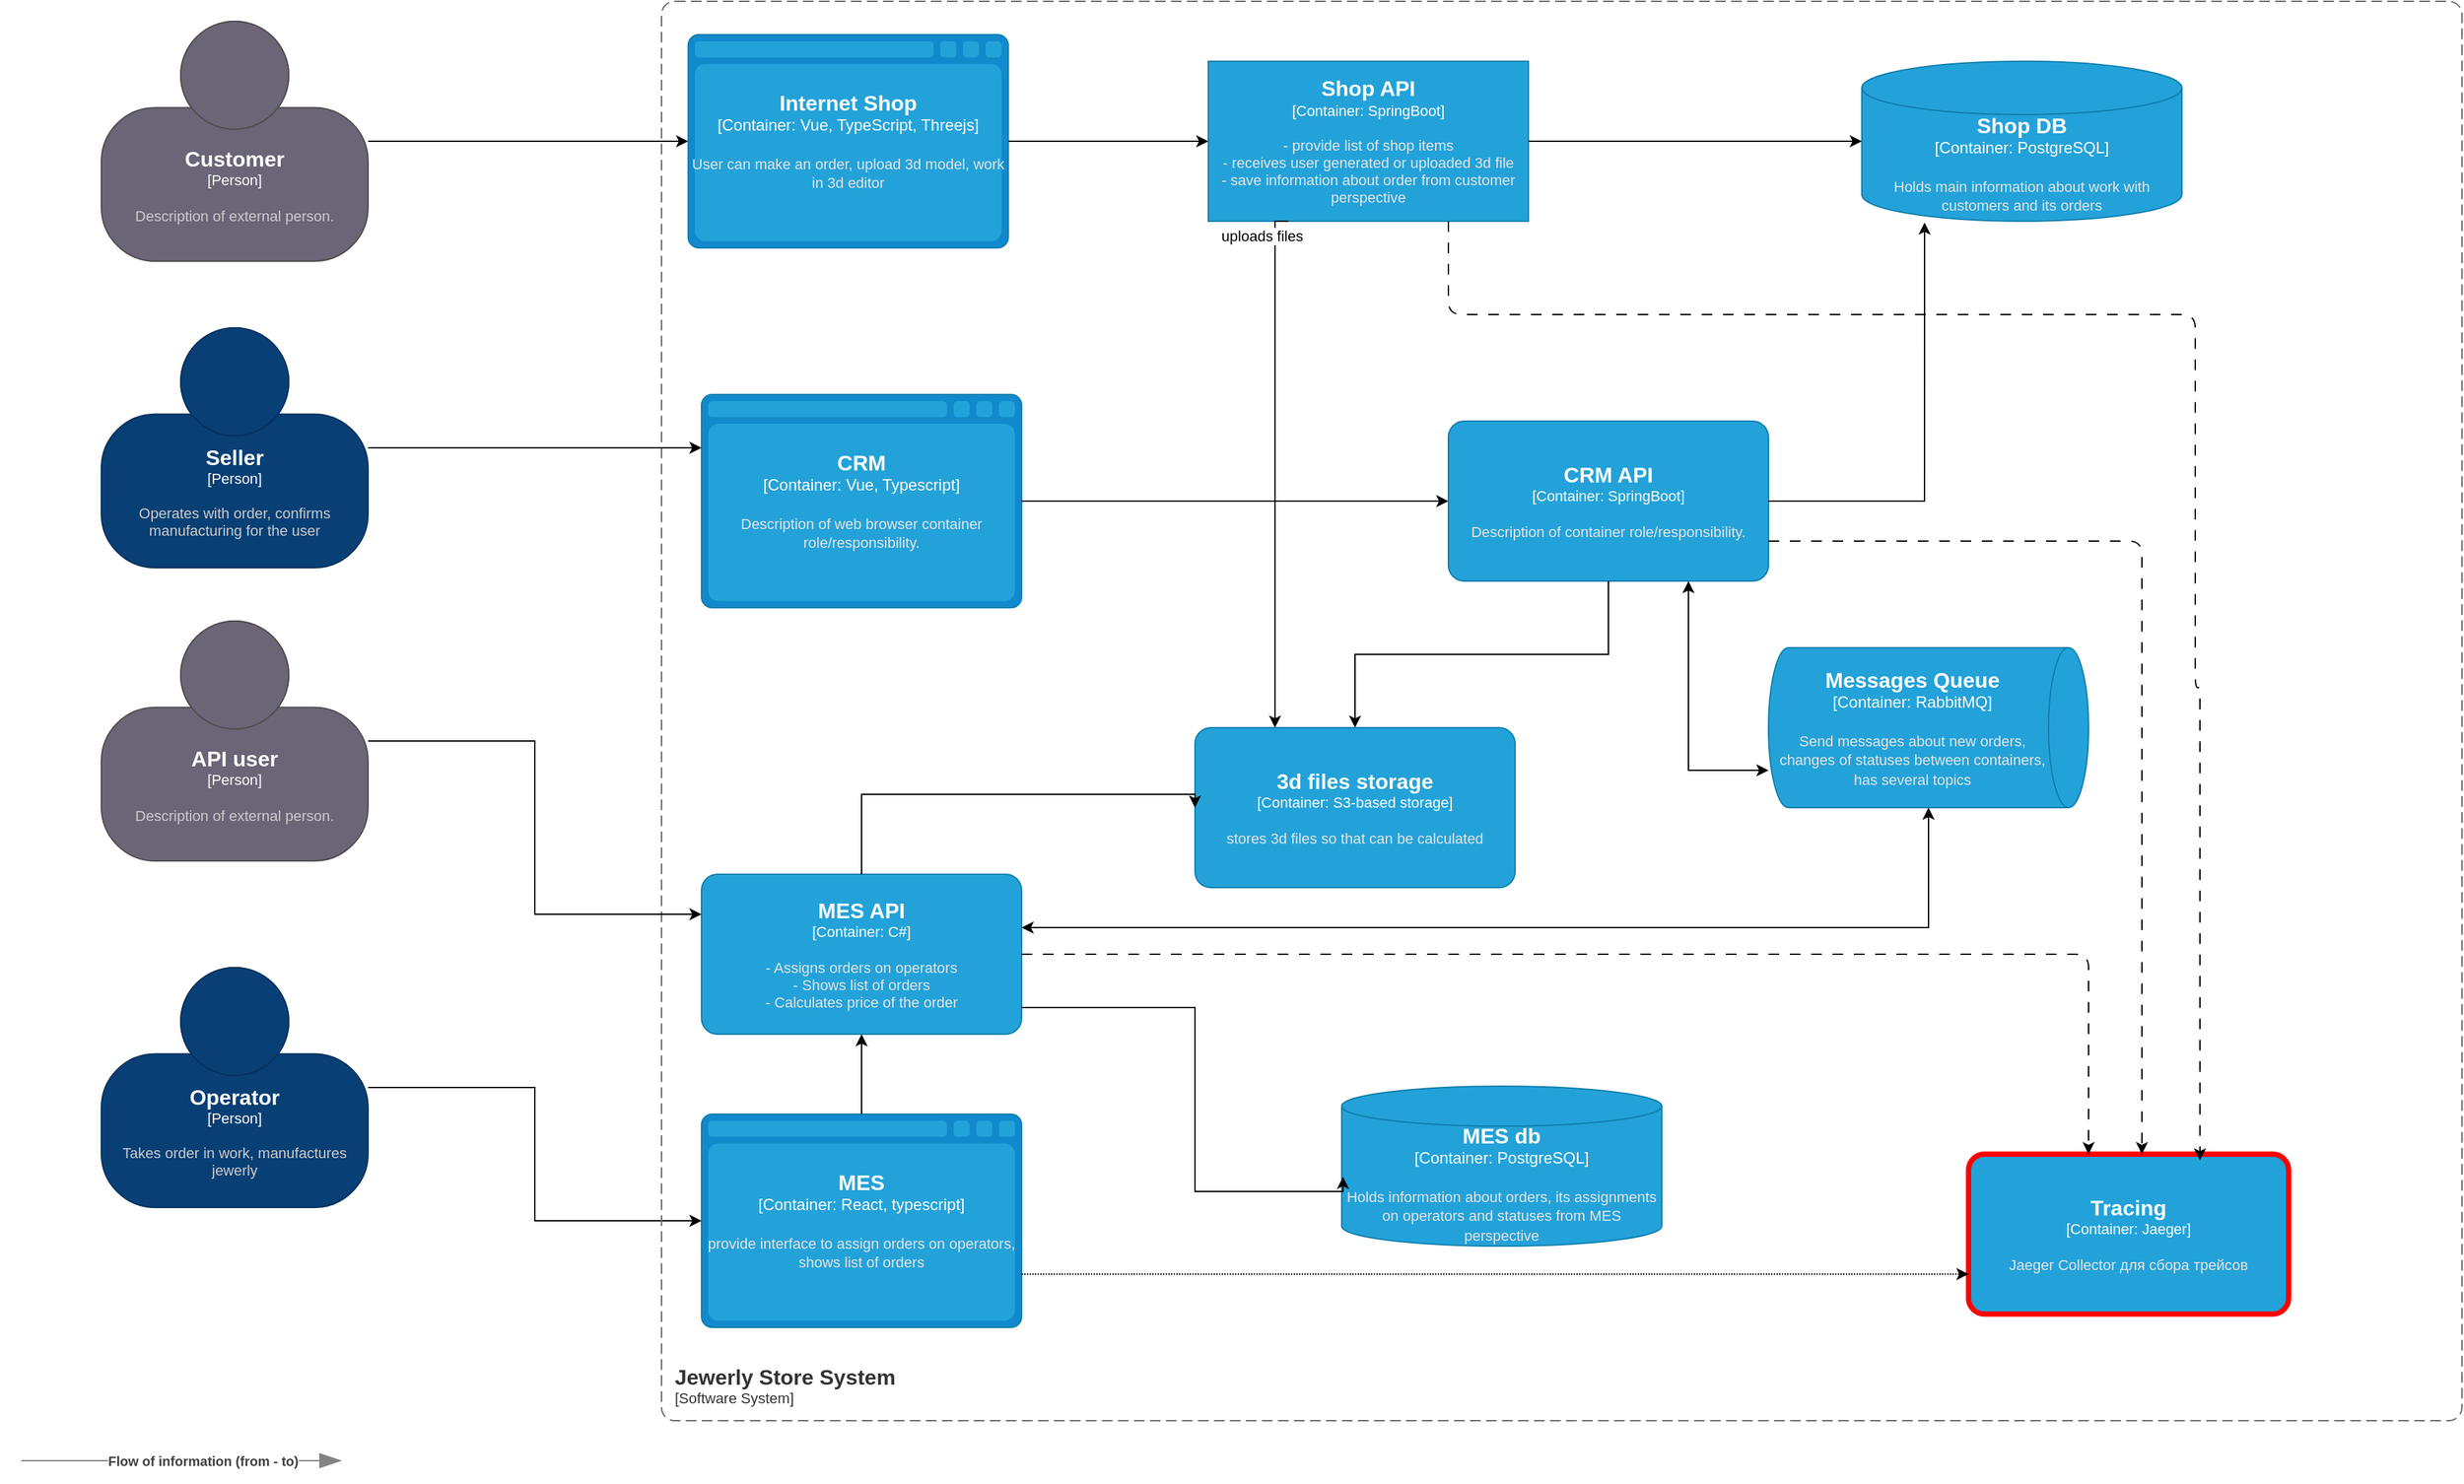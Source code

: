 <mxfile>
    <diagram name="Page-1" id="q5gKrhV2WKv8pvfnoQvh">
        <mxGraphModel dx="1355" dy="1180" grid="1" gridSize="10" guides="1" tooltips="1" connect="1" arrows="1" fold="1" page="1" pageScale="1" pageWidth="827" pageHeight="1169" math="0" shadow="0">
            <root>
                <mxCell id="0"/>
                <mxCell id="1" parent="0"/>
                <object placeholders="1" c4Name="MES API" c4Type="Container" c4Technology="C#" c4Description="- Assigns orders on operators&#xa;- Shows list of orders&#xa;- Calculates price of the order" label="&lt;font style=&quot;font-size: 16px&quot;&gt;&lt;b&gt;%c4Name%&lt;/b&gt;&lt;/font&gt;&lt;div&gt;[%c4Type%: %c4Technology%]&lt;/div&gt;&lt;br&gt;&lt;div&gt;&lt;font style=&quot;font-size: 11px&quot;&gt;&lt;font color=&quot;#E6E6E6&quot;&gt;%c4Description%&lt;/font&gt;&lt;/div&gt;" id="6bDfexBDMjg7O7AECw8N-1">
                    <mxCell style="rounded=1;whiteSpace=wrap;html=1;fontSize=11;labelBackgroundColor=none;fillColor=#23A2D9;fontColor=#ffffff;align=center;arcSize=10;strokeColor=#0E7DAD;metaEdit=1;resizable=0;points=[[0.25,0,0],[0.5,0,0],[0.75,0,0],[1,0.25,0],[1,0.5,0],[1,0.75,0],[0.75,1,0],[0.5,1,0],[0.25,1,0],[0,0.75,0],[0,0.5,0],[0,0.25,0]];" parent="1" vertex="1">
                        <mxGeometry x="530" y="890" width="240" height="120" as="geometry"/>
                    </mxCell>
                </object>
                <object placeholders="1" c4Name="Messages Queue" c4Type="Container" c4Technology="RabbitMQ" c4Description="Send messages about new orders, changes of statuses between containers, has several topics" label="&lt;font style=&quot;font-size: 16px&quot;&gt;&lt;b&gt;%c4Name%&lt;/b&gt;&lt;/font&gt;&lt;div&gt;[%c4Type%:&amp;nbsp;%c4Technology%]&lt;/div&gt;&lt;br&gt;&lt;div&gt;&lt;font style=&quot;font-size: 11px&quot;&gt;&lt;font color=&quot;#E6E6E6&quot;&gt;%c4Description%&lt;/font&gt;&lt;/div&gt;" id="6bDfexBDMjg7O7AECw8N-2">
                    <mxCell style="shape=cylinder3;size=15;direction=south;whiteSpace=wrap;html=1;boundedLbl=1;rounded=0;labelBackgroundColor=none;fillColor=#23A2D9;fontSize=12;fontColor=#ffffff;align=center;strokeColor=#0E7DAD;metaEdit=1;points=[[0.5,0,0],[1,0.25,0],[1,0.5,0],[1,0.75,0],[0.5,1,0],[0,0.75,0],[0,0.5,0],[0,0.25,0]];resizable=0;" parent="1" vertex="1">
                        <mxGeometry x="1330" y="720" width="240" height="120" as="geometry"/>
                    </mxCell>
                </object>
                <object placeholders="1" c4Name="Internet Shop" c4Type="Container" c4Technology="Vue, TypeScript, Threejs" c4Description="User can make an order, upload 3d model, work in 3d editor" label="&lt;font style=&quot;font-size: 16px&quot;&gt;&lt;b&gt;%c4Name%&lt;/b&gt;&lt;/font&gt;&lt;div&gt;[%c4Type%:&amp;nbsp;%c4Technology%]&lt;/div&gt;&lt;br&gt;&lt;div&gt;&lt;font style=&quot;font-size: 11px&quot;&gt;&lt;font color=&quot;#E6E6E6&quot;&gt;%c4Description%&lt;/font&gt;&lt;/div&gt;" id="6bDfexBDMjg7O7AECw8N-3">
                    <mxCell style="shape=mxgraph.c4.webBrowserContainer2;whiteSpace=wrap;html=1;boundedLbl=1;rounded=0;labelBackgroundColor=none;strokeColor=#118ACD;fillColor=#23A2D9;strokeColor=#118ACD;strokeColor2=#0E7DAD;fontSize=12;fontColor=#ffffff;align=center;metaEdit=1;points=[[0.5,0,0],[1,0.25,0],[1,0.5,0],[1,0.75,0],[0.5,1,0],[0,0.75,0],[0,0.5,0],[0,0.25,0]];resizable=0;" parent="1" vertex="1">
                        <mxGeometry x="520" y="260" width="240" height="160" as="geometry"/>
                    </mxCell>
                </object>
                <object placeholders="1" c4Name="MES" c4Type="Container" c4Technology="React, typescript" c4Description="provide interface to assign orders on operators, shows list of orders" label="&lt;font style=&quot;font-size: 16px&quot;&gt;&lt;b&gt;%c4Name%&lt;/b&gt;&lt;/font&gt;&lt;div&gt;[%c4Type%:&amp;nbsp;%c4Technology%]&lt;/div&gt;&lt;br&gt;&lt;div&gt;&lt;font style=&quot;font-size: 11px&quot;&gt;&lt;font color=&quot;#E6E6E6&quot;&gt;%c4Description%&lt;/font&gt;&lt;/div&gt;" id="6bDfexBDMjg7O7AECw8N-4">
                    <mxCell style="shape=mxgraph.c4.webBrowserContainer2;whiteSpace=wrap;html=1;boundedLbl=1;rounded=0;labelBackgroundColor=none;strokeColor=#118ACD;fillColor=#23A2D9;strokeColor=#118ACD;strokeColor2=#0E7DAD;fontSize=12;fontColor=#ffffff;align=center;metaEdit=1;points=[[0.5,0,0],[1,0.25,0],[1,0.5,0],[1,0.75,0],[0.5,1,0],[0,0.75,0],[0,0.5,0],[0,0.25,0]];resizable=0;" parent="1" vertex="1">
                        <mxGeometry x="530" y="1070" width="240" height="160" as="geometry"/>
                    </mxCell>
                </object>
                <mxCell id="6bDfexBDMjg7O7AECw8N-20" style="edgeStyle=orthogonalEdgeStyle;rounded=0;orthogonalLoop=1;jettySize=auto;html=1;" parent="1" source="6bDfexBDMjg7O7AECw8N-5" target="6bDfexBDMjg7O7AECw8N-4" edge="1">
                    <mxGeometry relative="1" as="geometry"/>
                </mxCell>
                <object placeholders="1" c4Name="Operator" c4Type="Person" c4Description="Takes order in work, manufactures jewerly " label="&lt;font style=&quot;font-size: 16px&quot;&gt;&lt;b&gt;%c4Name%&lt;/b&gt;&lt;/font&gt;&lt;div&gt;[%c4Type%]&lt;/div&gt;&lt;br&gt;&lt;div&gt;&lt;font style=&quot;font-size: 11px&quot;&gt;&lt;font color=&quot;#cccccc&quot;&gt;%c4Description%&lt;/font&gt;&lt;/div&gt;" id="6bDfexBDMjg7O7AECw8N-5">
                    <mxCell style="html=1;fontSize=11;dashed=0;whiteSpace=wrap;fillColor=#083F75;strokeColor=#06315C;fontColor=#ffffff;shape=mxgraph.c4.person2;align=center;metaEdit=1;points=[[0.5,0,0],[1,0.5,0],[1,0.75,0],[0.75,1,0],[0.5,1,0],[0.25,1,0],[0,0.75,0],[0,0.5,0]];resizable=0;" parent="1" vertex="1">
                        <mxGeometry x="80" y="960" width="200" height="180" as="geometry"/>
                    </mxCell>
                </object>
                <object placeholders="1" c4Name="Customer" c4Type="Person" c4Description="Description of external person." label="&lt;font style=&quot;font-size: 16px&quot;&gt;&lt;b&gt;%c4Name%&lt;/b&gt;&lt;/font&gt;&lt;div&gt;[%c4Type%]&lt;/div&gt;&lt;br&gt;&lt;div&gt;&lt;font style=&quot;font-size: 11px&quot;&gt;&lt;font color=&quot;#cccccc&quot;&gt;%c4Description%&lt;/font&gt;&lt;/div&gt;" id="6bDfexBDMjg7O7AECw8N-6">
                    <mxCell style="html=1;fontSize=11;dashed=0;whiteSpace=wrap;fillColor=#6C6477;strokeColor=#4D4D4D;fontColor=#ffffff;shape=mxgraph.c4.person2;align=center;metaEdit=1;points=[[0.5,0,0],[1,0.5,0],[1,0.75,0],[0.75,1,0],[0.5,1,0],[0.25,1,0],[0,0.75,0],[0,0.5,0]];resizable=0;" parent="1" vertex="1">
                        <mxGeometry x="80" y="250" width="200" height="180" as="geometry"/>
                    </mxCell>
                </object>
                <object placeholders="1" c4Name="API user" c4Type="Person" c4Description="Description of external person." label="&lt;font style=&quot;font-size: 16px&quot;&gt;&lt;b&gt;%c4Name%&lt;/b&gt;&lt;/font&gt;&lt;div&gt;[%c4Type%]&lt;/div&gt;&lt;br&gt;&lt;div&gt;&lt;font style=&quot;font-size: 11px&quot;&gt;&lt;font color=&quot;#cccccc&quot;&gt;%c4Description%&lt;/font&gt;&lt;/div&gt;" id="6bDfexBDMjg7O7AECw8N-7">
                    <mxCell style="html=1;fontSize=11;dashed=0;whiteSpace=wrap;fillColor=#6C6477;strokeColor=#4D4D4D;fontColor=#ffffff;shape=mxgraph.c4.person2;align=center;metaEdit=1;points=[[0.5,0,0],[1,0.5,0],[1,0.75,0],[0.75,1,0],[0.5,1,0],[0.25,1,0],[0,0.75,0],[0,0.5,0]];resizable=0;" parent="1" vertex="1">
                        <mxGeometry x="80" y="700" width="200" height="180" as="geometry"/>
                    </mxCell>
                </object>
                <object placeholders="1" c4Name="Shop API" c4Type="Container" c4Technology="SpringBoot" c4Description="- provide list of shop items&#xa;- receives user generated or uploaded 3d file&#xa;- save information about order from customer perspective&#xa;" label="&lt;font style=&quot;font-size: 16px&quot;&gt;&lt;b&gt;%c4Name%&lt;/b&gt;&lt;/font&gt;&lt;div&gt;[%c4Type%: %c4Technology%]&lt;/div&gt;&lt;br&gt;&lt;div&gt;&lt;font style=&quot;font-size: 11px&quot;&gt;&lt;font color=&quot;#E6E6E6&quot;&gt;%c4Description%&lt;/font&gt;&lt;/div&gt;" id="6bDfexBDMjg7O7AECw8N-8">
                    <mxCell style="rounded=1;whiteSpace=wrap;html=1;fontSize=11;labelBackgroundColor=none;fillColor=#23A2D9;fontColor=#ffffff;align=center;arcSize=0;strokeColor=#0E7DAD;metaEdit=1;resizable=0;points=[[0.25,0,0],[0.5,0,0],[0.75,0,0],[1,0.25,0],[1,0.5,0],[1,0.75,0],[0.75,1,0],[0.5,1,0],[0.25,1,0],[0,0.75,0],[0,0.5,0],[0,0.25,0]];" parent="1" vertex="1">
                        <mxGeometry x="910" y="280" width="240" height="120" as="geometry"/>
                    </mxCell>
                </object>
                <object placeholders="1" c4Name="CRM" c4Type="Container" c4Technology="Vue, Typescript" c4Description="Description of web browser container role/responsibility." label="&lt;font style=&quot;font-size: 16px&quot;&gt;&lt;b&gt;%c4Name%&lt;/b&gt;&lt;/font&gt;&lt;div&gt;[%c4Type%:&amp;nbsp;%c4Technology%]&lt;/div&gt;&lt;br&gt;&lt;div&gt;&lt;font style=&quot;font-size: 11px&quot;&gt;&lt;font color=&quot;#E6E6E6&quot;&gt;%c4Description%&lt;/font&gt;&lt;/div&gt;" id="6bDfexBDMjg7O7AECw8N-9">
                    <mxCell style="shape=mxgraph.c4.webBrowserContainer2;whiteSpace=wrap;html=1;boundedLbl=1;rounded=0;labelBackgroundColor=none;strokeColor=#118ACD;fillColor=#23A2D9;strokeColor=#118ACD;strokeColor2=#0E7DAD;fontSize=12;fontColor=#ffffff;align=center;metaEdit=1;points=[[0.5,0,0],[1,0.25,0],[1,0.5,0],[1,0.75,0],[0.5,1,0],[0,0.75,0],[0,0.5,0],[0,0.25,0]];resizable=0;" parent="1" vertex="1">
                        <mxGeometry x="530" y="530" width="240" height="160" as="geometry"/>
                    </mxCell>
                </object>
                <object placeholders="1" c4Name="CRM API" c4Type="Container" c4Technology="SpringBoot" c4Description="Description of container role/responsibility." label="&lt;font style=&quot;font-size: 16px&quot;&gt;&lt;b&gt;%c4Name%&lt;/b&gt;&lt;/font&gt;&lt;div&gt;[%c4Type%: %c4Technology%]&lt;/div&gt;&lt;br&gt;&lt;div&gt;&lt;font style=&quot;font-size: 11px&quot;&gt;&lt;font color=&quot;#E6E6E6&quot;&gt;%c4Description%&lt;/font&gt;&lt;/div&gt;" id="6bDfexBDMjg7O7AECw8N-10">
                    <mxCell style="rounded=1;whiteSpace=wrap;html=1;fontSize=11;labelBackgroundColor=none;fillColor=#23A2D9;fontColor=#ffffff;align=center;arcSize=10;strokeColor=#0E7DAD;metaEdit=1;resizable=0;points=[[0.25,0,0],[0.5,0,0],[0.75,0,0],[1,0.25,0],[1,0.5,0],[1,0.75,0],[0.75,1,0],[0.5,1,0],[0.25,1,0],[0,0.75,0],[0,0.5,0],[0,0.25,0]];" parent="1" vertex="1">
                        <mxGeometry x="1090" y="550" width="240" height="120" as="geometry"/>
                    </mxCell>
                </object>
                <object placeholders="1" c4Name="Shop DB" c4Type="Container" c4Technology="PostgreSQL" c4Description="Holds main information about work with customers and its orders&#xa;" label="&lt;font style=&quot;font-size: 16px&quot;&gt;&lt;b&gt;%c4Name%&lt;/b&gt;&lt;/font&gt;&lt;div&gt;[%c4Type%:&amp;nbsp;%c4Technology%]&lt;/div&gt;&lt;br&gt;&lt;div&gt;&lt;font style=&quot;font-size: 11px&quot;&gt;&lt;font color=&quot;#E6E6E6&quot;&gt;%c4Description%&lt;/font&gt;&lt;/div&gt;" id="6bDfexBDMjg7O7AECw8N-11">
                    <mxCell style="shape=cylinder3;size=20;whiteSpace=wrap;html=1;boundedLbl=1;rounded=0;labelBackgroundColor=none;fillColor=#23A2D9;fontSize=12;fontColor=#ffffff;align=center;strokeColor=#0E7DAD;metaEdit=1;points=[[0.5,0,0],[1,0.25,0],[1,0.5,0],[1,0.75,0],[0.5,1,0],[0,0.75,0],[0,0.5,0],[0,0.25,0]];resizable=0;" parent="1" vertex="1">
                        <mxGeometry x="1400" y="280" width="240" height="120" as="geometry"/>
                    </mxCell>
                </object>
                <mxCell id="6bDfexBDMjg7O7AECw8N-12" style="edgeStyle=orthogonalEdgeStyle;rounded=0;orthogonalLoop=1;jettySize=auto;html=1;entryX=0.196;entryY=1.008;entryDx=0;entryDy=0;entryPerimeter=0;" parent="1" source="6bDfexBDMjg7O7AECw8N-10" target="6bDfexBDMjg7O7AECw8N-11" edge="1">
                    <mxGeometry relative="1" as="geometry"/>
                </mxCell>
                <mxCell id="6bDfexBDMjg7O7AECw8N-13" style="edgeStyle=orthogonalEdgeStyle;rounded=0;orthogonalLoop=1;jettySize=auto;html=1;entryX=0;entryY=0.5;entryDx=0;entryDy=0;entryPerimeter=0;" parent="1" source="6bDfexBDMjg7O7AECw8N-8" target="6bDfexBDMjg7O7AECw8N-11" edge="1">
                    <mxGeometry relative="1" as="geometry"/>
                </mxCell>
                <mxCell id="6bDfexBDMjg7O7AECw8N-14" style="edgeStyle=orthogonalEdgeStyle;rounded=0;orthogonalLoop=1;jettySize=auto;html=1;entryX=0;entryY=0.5;entryDx=0;entryDy=0;entryPerimeter=0;" parent="1" source="6bDfexBDMjg7O7AECw8N-3" target="6bDfexBDMjg7O7AECw8N-8" edge="1">
                    <mxGeometry relative="1" as="geometry"/>
                </mxCell>
                <mxCell id="6bDfexBDMjg7O7AECw8N-16" style="edgeStyle=orthogonalEdgeStyle;rounded=0;orthogonalLoop=1;jettySize=auto;html=1;entryX=0.767;entryY=1;entryDx=0;entryDy=0;entryPerimeter=0;exitX=0.75;exitY=1;exitDx=0;exitDy=0;exitPerimeter=0;startArrow=classic;startFill=1;" parent="1" source="6bDfexBDMjg7O7AECw8N-10" target="6bDfexBDMjg7O7AECw8N-2" edge="1">
                    <mxGeometry relative="1" as="geometry"/>
                </mxCell>
                <mxCell id="6bDfexBDMjg7O7AECw8N-17" style="edgeStyle=orthogonalEdgeStyle;rounded=0;orthogonalLoop=1;jettySize=auto;html=1;entryX=1;entryY=0.5;entryDx=0;entryDy=0;entryPerimeter=0;startArrow=classic;startFill=1;" parent="1" source="6bDfexBDMjg7O7AECw8N-1" target="6bDfexBDMjg7O7AECw8N-2" edge="1">
                    <mxGeometry relative="1" as="geometry">
                        <Array as="points">
                            <mxPoint x="1450" y="930"/>
                        </Array>
                    </mxGeometry>
                </mxCell>
                <mxCell id="6bDfexBDMjg7O7AECw8N-18" style="edgeStyle=orthogonalEdgeStyle;rounded=0;orthogonalLoop=1;jettySize=auto;html=1;entryX=0.5;entryY=1;entryDx=0;entryDy=0;entryPerimeter=0;" parent="1" source="6bDfexBDMjg7O7AECw8N-4" target="6bDfexBDMjg7O7AECw8N-1" edge="1">
                    <mxGeometry relative="1" as="geometry"/>
                </mxCell>
                <object placeholders="1" c4Name="Jewerly Store System" c4Type="SystemScopeBoundary" c4Application="Software System" label="&lt;font style=&quot;font-size: 16px&quot;&gt;&lt;b&gt;&lt;div style=&quot;text-align: left&quot;&gt;%c4Name%&lt;/div&gt;&lt;/b&gt;&lt;/font&gt;&lt;div style=&quot;text-align: left&quot;&gt;[%c4Application%]&lt;/div&gt;" id="6bDfexBDMjg7O7AECw8N-19">
                    <mxCell style="rounded=1;fontSize=11;whiteSpace=wrap;html=1;dashed=1;arcSize=20;fillColor=none;strokeColor=#666666;fontColor=#333333;labelBackgroundColor=none;align=left;verticalAlign=bottom;labelBorderColor=none;spacingTop=0;spacing=10;dashPattern=8 4;metaEdit=1;rotatable=0;perimeter=rectanglePerimeter;noLabel=0;labelPadding=0;allowArrows=0;connectable=0;expand=0;recursiveResize=0;editable=1;pointerEvents=0;absoluteArcSize=1;points=[[0.25,0,0],[0.5,0,0],[0.75,0,0],[1,0.25,0],[1,0.5,0],[1,0.75,0],[0.75,1,0],[0.5,1,0],[0.25,1,0],[0,0.75,0],[0,0.5,0],[0,0.25,0]];" parent="1" vertex="1">
                        <mxGeometry x="500" y="235" width="1350" height="1065" as="geometry"/>
                    </mxCell>
                </object>
                <mxCell id="6bDfexBDMjg7O7AECw8N-21" style="edgeStyle=orthogonalEdgeStyle;rounded=0;orthogonalLoop=1;jettySize=auto;html=1;entryX=0;entryY=0.25;entryDx=0;entryDy=0;entryPerimeter=0;" parent="1" source="6bDfexBDMjg7O7AECw8N-7" target="6bDfexBDMjg7O7AECw8N-1" edge="1">
                    <mxGeometry relative="1" as="geometry"/>
                </mxCell>
                <mxCell id="6bDfexBDMjg7O7AECw8N-22" style="edgeStyle=orthogonalEdgeStyle;rounded=0;orthogonalLoop=1;jettySize=auto;html=1;entryX=0;entryY=0.5;entryDx=0;entryDy=0;entryPerimeter=0;" parent="1" source="6bDfexBDMjg7O7AECw8N-9" target="6bDfexBDMjg7O7AECw8N-10" edge="1">
                    <mxGeometry relative="1" as="geometry"/>
                </mxCell>
                <mxCell id="6bDfexBDMjg7O7AECw8N-23" style="edgeStyle=orthogonalEdgeStyle;rounded=0;orthogonalLoop=1;jettySize=auto;html=1;entryX=0;entryY=0.5;entryDx=0;entryDy=0;entryPerimeter=0;" parent="1" source="6bDfexBDMjg7O7AECw8N-6" target="6bDfexBDMjg7O7AECw8N-3" edge="1">
                    <mxGeometry relative="1" as="geometry"/>
                </mxCell>
                <mxCell id="6bDfexBDMjg7O7AECw8N-29" value="" style="edgeStyle=orthogonalEdgeStyle;rounded=0;orthogonalLoop=1;jettySize=auto;html=1;startArrow=classic;startFill=1;endArrow=none;endFill=0;" parent="1" source="6bDfexBDMjg7O7AECw8N-25" target="6bDfexBDMjg7O7AECw8N-10" edge="1">
                    <mxGeometry relative="1" as="geometry"/>
                </mxCell>
                <object placeholders="1" c4Name="3d files storage" c4Type="Container" c4Technology="S3-based storage" c4Description="stores 3d files so that can be calculated" label="&lt;font style=&quot;font-size: 16px&quot;&gt;&lt;b&gt;%c4Name%&lt;/b&gt;&lt;/font&gt;&lt;div&gt;[%c4Type%: %c4Technology%]&lt;/div&gt;&lt;br&gt;&lt;div&gt;&lt;font style=&quot;font-size: 11px&quot;&gt;&lt;font color=&quot;#E6E6E6&quot;&gt;%c4Description%&lt;/font&gt;&lt;/div&gt;" id="6bDfexBDMjg7O7AECw8N-25">
                    <mxCell style="rounded=1;whiteSpace=wrap;html=1;fontSize=11;labelBackgroundColor=none;fillColor=#23A2D9;fontColor=#ffffff;align=center;arcSize=10;strokeColor=#0E7DAD;metaEdit=1;resizable=0;points=[[0.25,0,0],[0.5,0,0],[0.75,0,0],[1,0.25,0],[1,0.5,0],[1,0.75,0],[0.75,1,0],[0.5,1,0],[0.25,1,0],[0,0.75,0],[0,0.5,0],[0,0.25,0]];" parent="1" vertex="1">
                        <mxGeometry x="900" y="780" width="240" height="120" as="geometry"/>
                    </mxCell>
                </object>
                <mxCell id="6bDfexBDMjg7O7AECw8N-26" style="edgeStyle=orthogonalEdgeStyle;rounded=0;orthogonalLoop=1;jettySize=auto;html=1;entryX=0;entryY=0.5;entryDx=0;entryDy=0;entryPerimeter=0;" parent="1" source="6bDfexBDMjg7O7AECw8N-1" target="6bDfexBDMjg7O7AECw8N-25" edge="1">
                    <mxGeometry relative="1" as="geometry">
                        <Array as="points">
                            <mxPoint x="650" y="830"/>
                        </Array>
                    </mxGeometry>
                </mxCell>
                <mxCell id="6bDfexBDMjg7O7AECw8N-27" style="edgeStyle=orthogonalEdgeStyle;rounded=0;orthogonalLoop=1;jettySize=auto;html=1;entryX=0.25;entryY=0;entryDx=0;entryDy=0;entryPerimeter=0;exitX=0.25;exitY=1;exitDx=0;exitDy=0;exitPerimeter=0;" parent="1" source="6bDfexBDMjg7O7AECw8N-8" target="6bDfexBDMjg7O7AECw8N-25" edge="1">
                    <mxGeometry relative="1" as="geometry">
                        <mxPoint x="970" y="430" as="sourcePoint"/>
                        <mxPoint x="1170.08" y="790.96" as="targetPoint"/>
                        <Array as="points">
                            <mxPoint x="960" y="400"/>
                        </Array>
                    </mxGeometry>
                </mxCell>
                <mxCell id="6bDfexBDMjg7O7AECw8N-28" value="uploads files" style="edgeLabel;html=1;align=center;verticalAlign=middle;resizable=0;points=[];" parent="6bDfexBDMjg7O7AECw8N-27" vertex="1" connectable="0">
                    <mxGeometry x="-0.371" y="-2" relative="1" as="geometry">
                        <mxPoint x="-8" y="-102" as="offset"/>
                    </mxGeometry>
                </mxCell>
                <object placeholders="1" c4Name="Seller" c4Type="Person" c4Description="Operates with order, confirms manufacturing for the user" label="&lt;font style=&quot;font-size: 16px&quot;&gt;&lt;b&gt;%c4Name%&lt;/b&gt;&lt;/font&gt;&lt;div&gt;[%c4Type%]&lt;/div&gt;&lt;br&gt;&lt;div&gt;&lt;font style=&quot;font-size: 11px&quot;&gt;&lt;font color=&quot;#cccccc&quot;&gt;%c4Description%&lt;/font&gt;&lt;/div&gt;" id="6bDfexBDMjg7O7AECw8N-30">
                    <mxCell style="html=1;fontSize=11;dashed=0;whiteSpace=wrap;fillColor=#083F75;strokeColor=#06315C;fontColor=#ffffff;shape=mxgraph.c4.person2;align=center;metaEdit=1;points=[[0.5,0,0],[1,0.5,0],[1,0.75,0],[0.75,1,0],[0.5,1,0],[0.25,1,0],[0,0.75,0],[0,0.5,0]];resizable=0;" parent="1" vertex="1">
                        <mxGeometry x="80" y="480" width="200" height="180" as="geometry"/>
                    </mxCell>
                </object>
                <mxCell id="6bDfexBDMjg7O7AECw8N-31" style="edgeStyle=orthogonalEdgeStyle;rounded=0;orthogonalLoop=1;jettySize=auto;html=1;entryX=0;entryY=0.25;entryDx=0;entryDy=0;entryPerimeter=0;" parent="1" source="6bDfexBDMjg7O7AECw8N-30" target="6bDfexBDMjg7O7AECw8N-9" edge="1">
                    <mxGeometry relative="1" as="geometry"/>
                </mxCell>
                <object placeholders="1" c4Name="MES db" c4Type="Container" c4Technology="PostgreSQL" c4Description="Holds information about orders, its assignments on operators and statuses from MES perspective" label="&lt;font style=&quot;font-size: 16px&quot;&gt;&lt;b&gt;%c4Name%&lt;/b&gt;&lt;/font&gt;&lt;div&gt;[%c4Type%:&amp;nbsp;%c4Technology%]&lt;/div&gt;&lt;br&gt;&lt;div&gt;&lt;font style=&quot;font-size: 11px&quot;&gt;&lt;font color=&quot;#E6E6E6&quot;&gt;%c4Description%&lt;/font&gt;&lt;/div&gt;" id="6bDfexBDMjg7O7AECw8N-32">
                    <mxCell style="shape=cylinder3;size=15;whiteSpace=wrap;html=1;boundedLbl=1;rounded=0;labelBackgroundColor=none;fillColor=#23A2D9;fontSize=12;fontColor=#ffffff;align=center;strokeColor=#0E7DAD;metaEdit=1;points=[[0.5,0,0],[1,0.25,0],[1,0.5,0],[1,0.75,0],[0.5,1,0],[0,0.75,0],[0,0.5,0],[0,0.25,0]];resizable=0;" parent="1" vertex="1">
                        <mxGeometry x="1010" y="1049" width="240" height="120" as="geometry"/>
                    </mxCell>
                </object>
                <mxCell id="6bDfexBDMjg7O7AECw8N-33" style="edgeStyle=orthogonalEdgeStyle;rounded=0;orthogonalLoop=1;jettySize=auto;html=1;entryX=0.004;entryY=0.567;entryDx=0;entryDy=0;entryPerimeter=0;" parent="1" source="6bDfexBDMjg7O7AECw8N-1" target="6bDfexBDMjg7O7AECw8N-32" edge="1">
                    <mxGeometry relative="1" as="geometry">
                        <mxPoint x="1380" y="1130" as="targetPoint"/>
                        <Array as="points">
                            <mxPoint x="900" y="990"/>
                            <mxPoint x="900" y="1128"/>
                        </Array>
                    </mxGeometry>
                </mxCell>
                <object placeholders="1" c4Type="Relationship" c4Description="Flow of information (from - to) " label="&lt;div style=&quot;text-align: left&quot;&gt;&lt;div style=&quot;text-align: center&quot;&gt;&lt;b&gt;%c4Description%&lt;/b&gt;&lt;/div&gt;" id="6bDfexBDMjg7O7AECw8N-34">
                    <mxCell style="endArrow=blockThin;html=1;fontSize=10;fontColor=#404040;strokeWidth=1;endFill=1;strokeColor=#828282;elbow=vertical;metaEdit=1;endSize=14;startSize=14;jumpStyle=arc;jumpSize=16;rounded=0;edgeStyle=orthogonalEdgeStyle;" parent="1" edge="1">
                        <mxGeometry x="0.133" width="240" relative="1" as="geometry">
                            <mxPoint x="20" y="1330" as="sourcePoint"/>
                            <mxPoint x="260" y="1330" as="targetPoint"/>
                            <mxPoint as="offset"/>
                        </mxGeometry>
                    </mxCell>
                </object>
                <object c4Name="Tracing" c4Type="Container" c4Technology="Jaeger" label="&lt;font style=&quot;font-size: 16px&quot;&gt;&lt;b&gt;%c4Name%&lt;/b&gt;&lt;/font&gt;&lt;div&gt;[%c4Type%: %c4Technology%]&lt;/div&gt;&lt;br&gt;&lt;div&gt;&lt;font style=&quot;font-size: 11px&quot;&gt;&lt;font color=&quot;#E6E6E6&quot;&gt;%c4Description%&lt;/font&gt;&lt;/div&gt;" placeholders="1" c4Description="Jaeger Collector для сбора трейсов" id="5">
                    <mxCell style="rounded=1;whiteSpace=wrap;html=1;fontSize=11;labelBackgroundColor=none;fillColor=#23A2D9;fontColor=#ffffff;align=center;arcSize=10;strokeColor=light-dark(#FF0000,#45A4CE);metaEdit=1;resizable=0;points=[[0.25,0,0],[0.5,0,0],[0.75,0,0],[1,0.25,0],[1,0.5,0],[1,0.75,0],[0.75,1,0],[0.5,1,0],[0.25,1,0],[0,0.75,0],[0,0.5,0],[0,0.25,0]];strokeWidth=4;" vertex="1" parent="1">
                        <mxGeometry x="1480" y="1100" width="240" height="120" as="geometry"/>
                    </mxCell>
                </object>
                <mxCell id="9" style="edgeStyle=orthogonalEdgeStyle;html=1;exitX=1;exitY=0.5;exitDx=0;exitDy=0;exitPerimeter=0;dashed=1;dashPattern=8 8;" edge="1" parent="1" source="6bDfexBDMjg7O7AECw8N-1">
                    <mxGeometry relative="1" as="geometry">
                        <mxPoint x="1570" y="1100" as="targetPoint"/>
                        <Array as="points">
                            <mxPoint x="1570" y="950"/>
                        </Array>
                    </mxGeometry>
                </mxCell>
                <mxCell id="10" style="edgeStyle=orthogonalEdgeStyle;html=1;exitX=1;exitY=0.75;exitDx=0;exitDy=0;exitPerimeter=0;dashed=1;dashPattern=8 8;" edge="1" parent="1" source="6bDfexBDMjg7O7AECw8N-10" target="5">
                    <mxGeometry relative="1" as="geometry">
                        <Array as="points">
                            <mxPoint x="1610" y="640"/>
                        </Array>
                    </mxGeometry>
                </mxCell>
                <mxCell id="11" style="edgeStyle=orthogonalEdgeStyle;html=1;exitX=0.75;exitY=1;exitDx=0;exitDy=0;exitPerimeter=0;entryX=0.723;entryY=0.039;entryDx=0;entryDy=0;entryPerimeter=0;dashed=1;dashPattern=8 8;" edge="1" parent="1" source="6bDfexBDMjg7O7AECw8N-8" target="5">
                    <mxGeometry relative="1" as="geometry">
                        <Array as="points">
                            <mxPoint x="1090" y="470"/>
                            <mxPoint x="1650" y="470"/>
                            <mxPoint x="1650" y="750"/>
                            <mxPoint x="1654" y="750"/>
                        </Array>
                    </mxGeometry>
                </mxCell>
                <mxCell id="12" style="edgeStyle=none;html=1;exitX=1;exitY=0.75;exitDx=0;exitDy=0;exitPerimeter=0;entryX=0;entryY=0.75;entryDx=0;entryDy=0;entryPerimeter=0;dashed=1;dashPattern=1 1;" edge="1" parent="1" source="6bDfexBDMjg7O7AECw8N-4" target="5">
                    <mxGeometry relative="1" as="geometry"/>
                </mxCell>
            </root>
        </mxGraphModel>
    </diagram>
</mxfile>